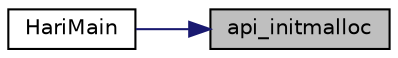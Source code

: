 digraph "api_initmalloc"
{
 // LATEX_PDF_SIZE
  edge [fontname="Helvetica",fontsize="10",labelfontname="Helvetica",labelfontsize="10"];
  node [fontname="Helvetica",fontsize="10",shape=record];
  rankdir="RL";
  Node1 [label="api_initmalloc",height=0.2,width=0.4,color="black", fillcolor="grey75", style="filled", fontcolor="black",tooltip="メモリマネージャの初期化を行う"];
  Node1 -> Node2 [dir="back",color="midnightblue",fontsize="10",style="solid",fontname="Helvetica"];
  Node2 [label="HariMain",height=0.2,width=0.4,color="black", fillcolor="white", style="filled",URL="$color_8c.html#a3bfd04b86eb41bd7301c75a3df6a89e0",tooltip=" "];
}
